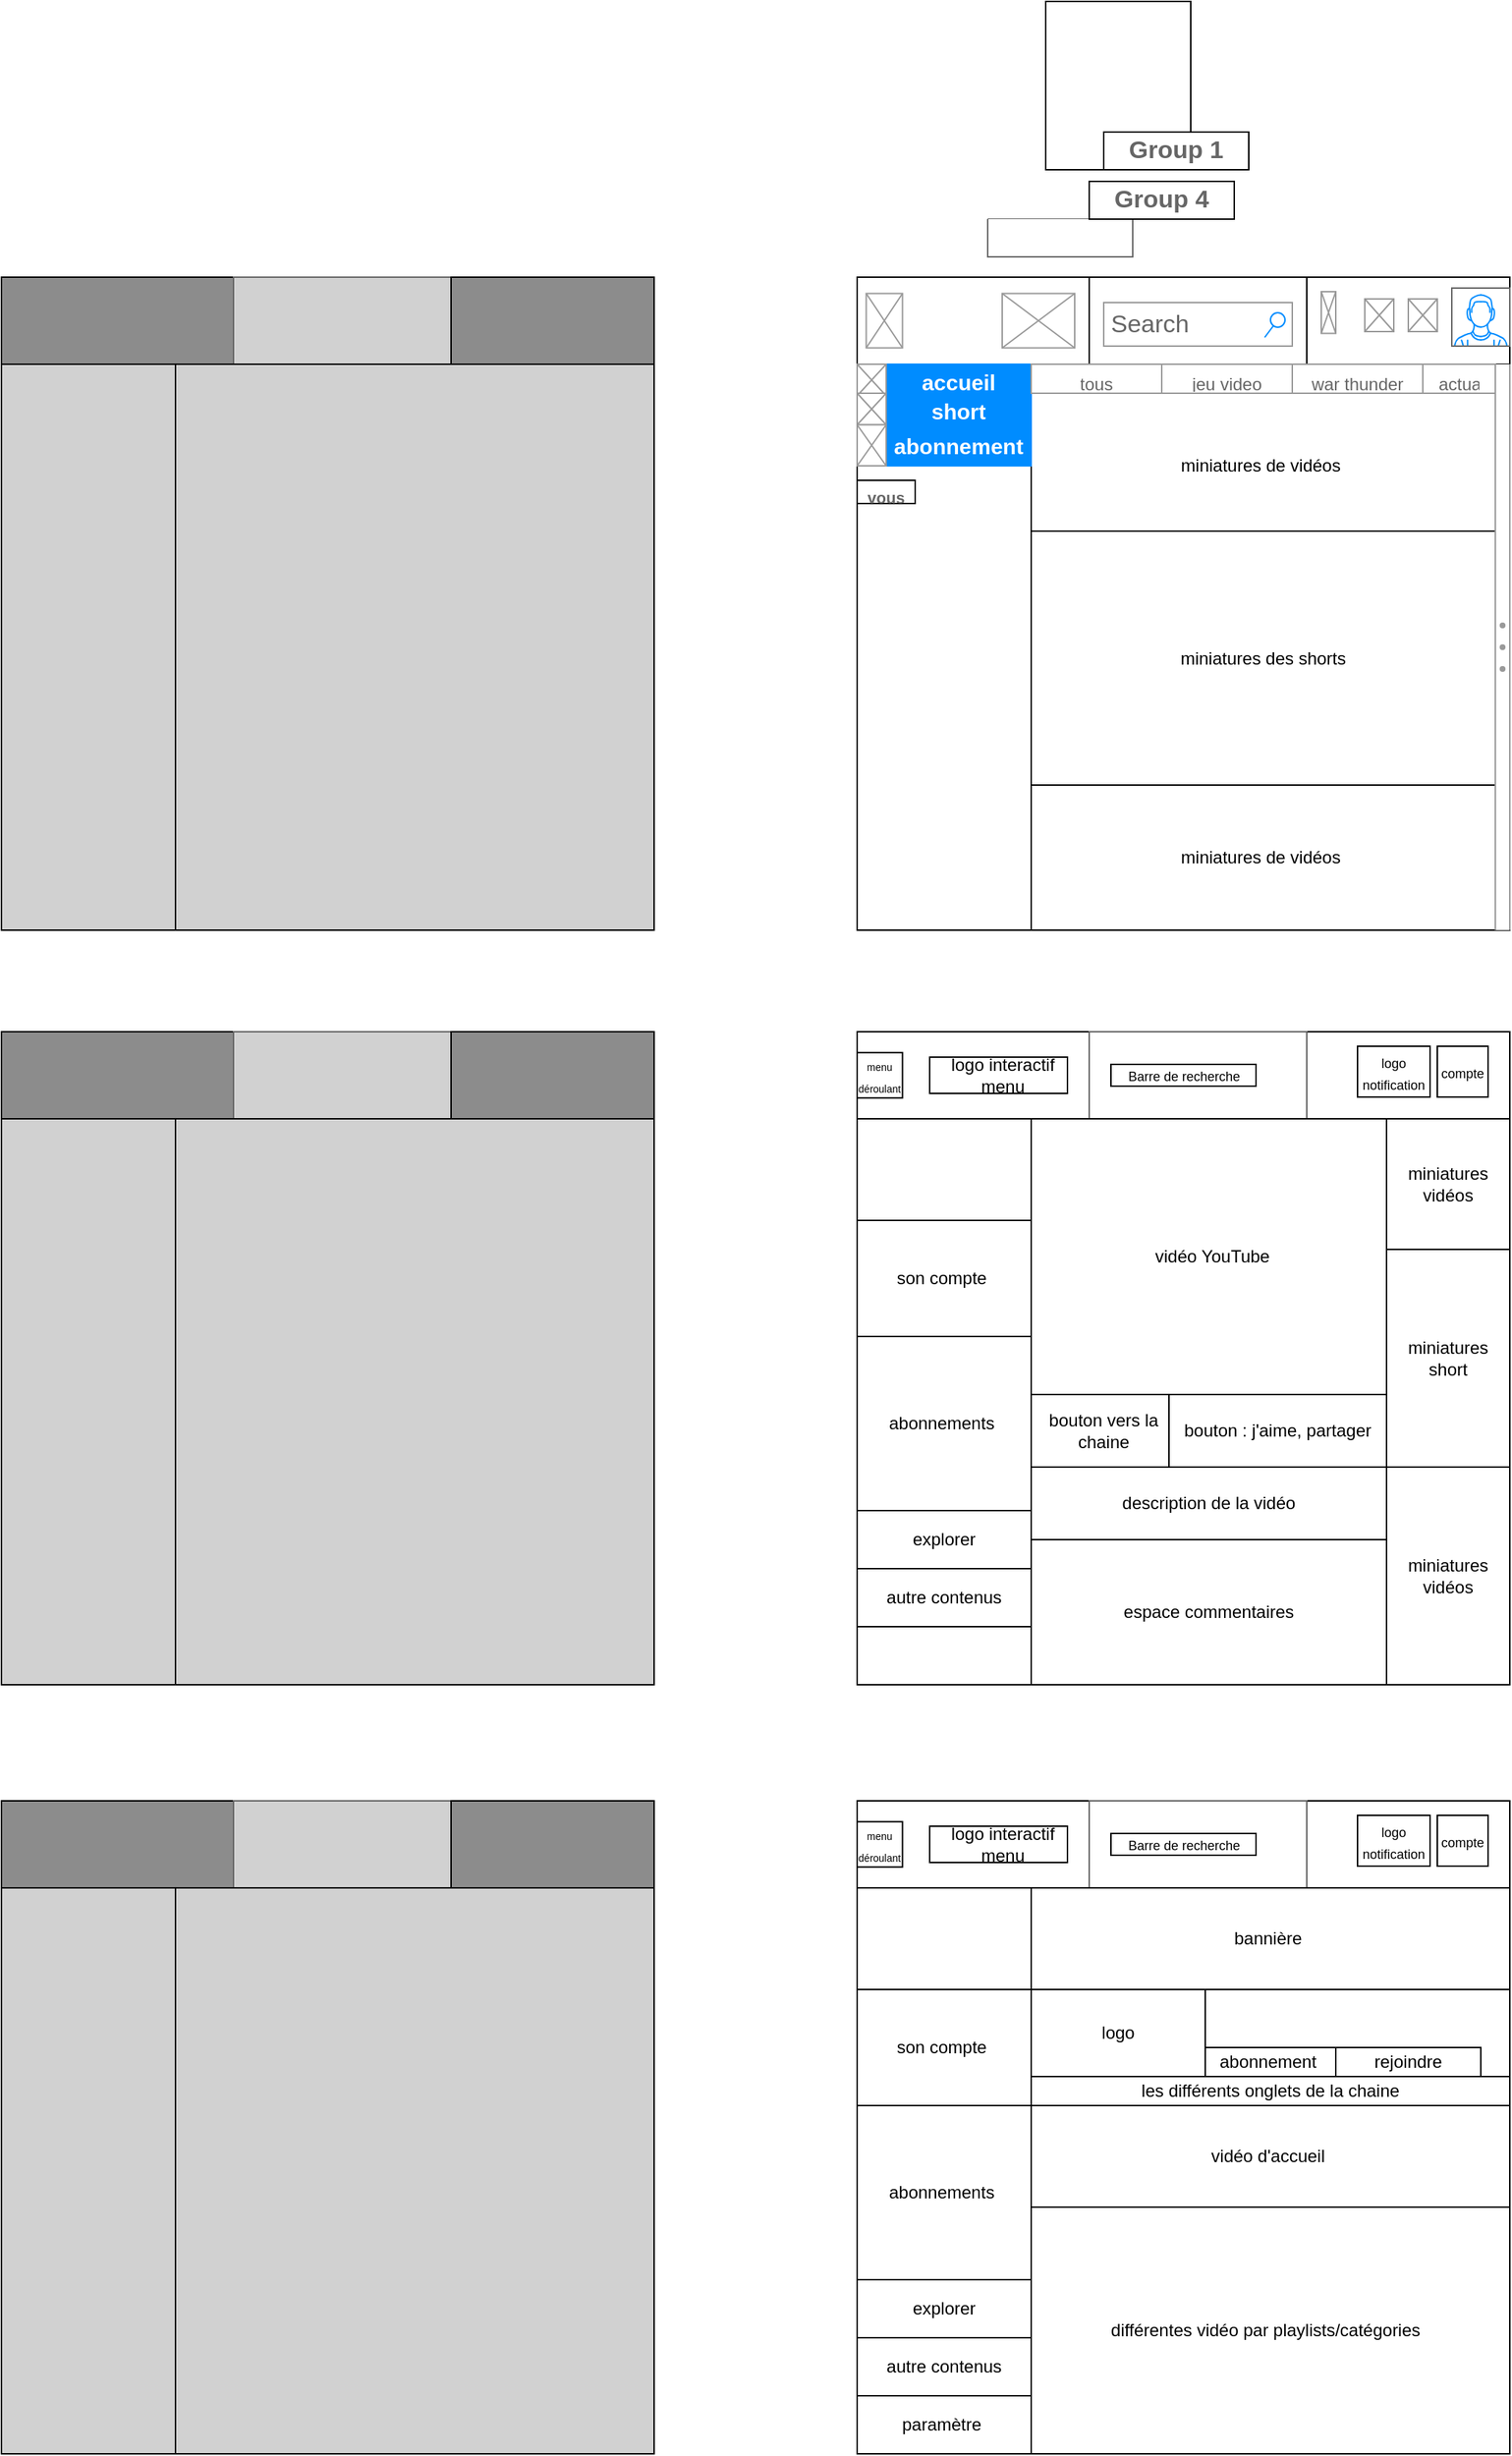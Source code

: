 <mxfile version="24.7.14">
  <diagram name="Page-1" id="2QMQMIxGHD4lNl_RSzvD">
    <mxGraphModel dx="1053" dy="1467" grid="1" gridSize="10" guides="1" tooltips="1" connect="1" arrows="1" fold="1" page="1" pageScale="1" pageWidth="827" pageHeight="1169" math="0" shadow="0">
      <root>
        <mxCell id="0" />
        <mxCell id="1" parent="0" />
        <mxCell id="LP4Zm8nX6KeP2Kf99gxL-1" value="" style="whiteSpace=wrap;html=1;aspect=fixed;" parent="1" vertex="1">
          <mxGeometry x="-800" y="30" width="450" height="450" as="geometry" />
        </mxCell>
        <mxCell id="LP4Zm8nX6KeP2Kf99gxL-2" value="" style="rounded=0;whiteSpace=wrap;html=1;gradientColor=none;fillColor=#D1D1D1;" parent="1" vertex="1">
          <mxGeometry x="-800" y="90" width="120" height="390" as="geometry" />
        </mxCell>
        <mxCell id="LP4Zm8nX6KeP2Kf99gxL-5" value="" style="rounded=0;whiteSpace=wrap;html=1;fillColor=#8C8C8C;" parent="1" vertex="1">
          <mxGeometry x="-800" y="30" width="160" height="60" as="geometry" />
        </mxCell>
        <mxCell id="LP4Zm8nX6KeP2Kf99gxL-6" value="" style="rounded=0;whiteSpace=wrap;html=1;fillColor=#D1D1D1;fontColor=#333333;strokeColor=#666666;" parent="1" vertex="1">
          <mxGeometry x="-640" y="30" width="150" height="60" as="geometry" />
        </mxCell>
        <mxCell id="LP4Zm8nX6KeP2Kf99gxL-7" value="" style="rounded=0;whiteSpace=wrap;html=1;fillColor=#8C8C8C;" parent="1" vertex="1">
          <mxGeometry x="-490" y="30" width="140" height="60" as="geometry" />
        </mxCell>
        <mxCell id="LP4Zm8nX6KeP2Kf99gxL-11" value="" style="rounded=0;whiteSpace=wrap;html=1;rotation=90;fillColor=#D1D1D1;" parent="1" vertex="1">
          <mxGeometry x="-710" y="120" width="390" height="330" as="geometry" />
        </mxCell>
        <mxCell id="LP4Zm8nX6KeP2Kf99gxL-12" value="" style="whiteSpace=wrap;html=1;aspect=fixed;" parent="1" vertex="1">
          <mxGeometry x="-210" y="30" width="450" height="450" as="geometry" />
        </mxCell>
        <mxCell id="LP4Zm8nX6KeP2Kf99gxL-14" value="" style="rounded=0;whiteSpace=wrap;html=1;" parent="1" vertex="1">
          <mxGeometry x="-210" y="90" width="120" height="390" as="geometry" />
        </mxCell>
        <mxCell id="LP4Zm8nX6KeP2Kf99gxL-15" value="" style="rounded=0;whiteSpace=wrap;html=1;fillColor=#FFFFFF;" parent="1" vertex="1">
          <mxGeometry x="-210" y="30" width="160" height="60" as="geometry" />
        </mxCell>
        <mxCell id="LP4Zm8nX6KeP2Kf99gxL-16" value="" style="rounded=0;whiteSpace=wrap;html=1;fillColor=#FFFFFF;" parent="1" vertex="1">
          <mxGeometry x="100" y="30" width="140" height="60" as="geometry" />
        </mxCell>
        <mxCell id="LP4Zm8nX6KeP2Kf99gxL-38" value="catégorie de vidéos&amp;nbsp;" style="rounded=0;whiteSpace=wrap;html=1;" parent="1" vertex="1">
          <mxGeometry x="-90" y="90" width="320" height="20" as="geometry" />
        </mxCell>
        <mxCell id="LP4Zm8nX6KeP2Kf99gxL-41" value="miniatures de vidéos&amp;nbsp;" style="rounded=0;whiteSpace=wrap;html=1;" parent="1" vertex="1">
          <mxGeometry x="-90" y="110" width="320" height="100" as="geometry" />
        </mxCell>
        <mxCell id="LP4Zm8nX6KeP2Kf99gxL-42" value="miniatures des shorts" style="rounded=0;whiteSpace=wrap;html=1;" parent="1" vertex="1">
          <mxGeometry x="-90" y="205" width="320" height="175" as="geometry" />
        </mxCell>
        <mxCell id="LP4Zm8nX6KeP2Kf99gxL-43" value="miniatures de vidéos&amp;nbsp;" style="rounded=0;whiteSpace=wrap;html=1;" parent="1" vertex="1">
          <mxGeometry x="-90" y="380" width="320" height="100" as="geometry" />
        </mxCell>
        <mxCell id="LP4Zm8nX6KeP2Kf99gxL-44" value="" style="whiteSpace=wrap;html=1;aspect=fixed;" parent="1" vertex="1">
          <mxGeometry x="-800" y="550" width="450" height="450" as="geometry" />
        </mxCell>
        <mxCell id="LP4Zm8nX6KeP2Kf99gxL-45" value="" style="rounded=0;whiteSpace=wrap;html=1;gradientColor=none;fillColor=#D1D1D1;" parent="1" vertex="1">
          <mxGeometry x="-800" y="610" width="120" height="390" as="geometry" />
        </mxCell>
        <mxCell id="LP4Zm8nX6KeP2Kf99gxL-46" value="" style="rounded=0;whiteSpace=wrap;html=1;fillColor=#8C8C8C;" parent="1" vertex="1">
          <mxGeometry x="-800" y="550" width="160" height="60" as="geometry" />
        </mxCell>
        <mxCell id="LP4Zm8nX6KeP2Kf99gxL-47" value="" style="rounded=0;whiteSpace=wrap;html=1;fillColor=#D1D1D1;fontColor=#333333;strokeColor=#666666;" parent="1" vertex="1">
          <mxGeometry x="-640" y="550" width="150" height="60" as="geometry" />
        </mxCell>
        <mxCell id="LP4Zm8nX6KeP2Kf99gxL-48" value="" style="rounded=0;whiteSpace=wrap;html=1;fillColor=#8C8C8C;" parent="1" vertex="1">
          <mxGeometry x="-490" y="550" width="140" height="60" as="geometry" />
        </mxCell>
        <mxCell id="LP4Zm8nX6KeP2Kf99gxL-50" value="" style="rounded=0;whiteSpace=wrap;html=1;rotation=90;fillColor=#D1D1D1;" parent="1" vertex="1">
          <mxGeometry x="-710" y="640" width="390" height="330" as="geometry" />
        </mxCell>
        <mxCell id="LP4Zm8nX6KeP2Kf99gxL-72" value="" style="whiteSpace=wrap;html=1;aspect=fixed;" parent="1" vertex="1">
          <mxGeometry x="-210" y="550" width="450" height="450" as="geometry" />
        </mxCell>
        <mxCell id="LP4Zm8nX6KeP2Kf99gxL-73" value="" style="rounded=0;whiteSpace=wrap;html=1;" parent="1" vertex="1">
          <mxGeometry x="-210" y="610" width="120" height="390" as="geometry" />
        </mxCell>
        <mxCell id="LP4Zm8nX6KeP2Kf99gxL-74" value="" style="rounded=0;whiteSpace=wrap;html=1;fillColor=#FFFFFF;" parent="1" vertex="1">
          <mxGeometry x="-210" y="550" width="160" height="60" as="geometry" />
        </mxCell>
        <mxCell id="LP4Zm8nX6KeP2Kf99gxL-75" value="" style="rounded=0;whiteSpace=wrap;html=1;fillColor=#FFFFFF;" parent="1" vertex="1">
          <mxGeometry x="100" y="550" width="140" height="60" as="geometry" />
        </mxCell>
        <mxCell id="LP4Zm8nX6KeP2Kf99gxL-76" value="" style="rounded=0;whiteSpace=wrap;html=1;fillColor=#FFFFFF;fontColor=#333333;strokeColor=#666666;" parent="1" vertex="1">
          <mxGeometry x="-50" y="550" width="150" height="60" as="geometry" />
        </mxCell>
        <mxCell id="LP4Zm8nX6KeP2Kf99gxL-77" value="" style="verticalLabelPosition=bottom;verticalAlign=top;html=1;shape=mxgraph.basic.rect;fillColor2=none;strokeWidth=1;size=20;indent=5;fontStyle=1" parent="1" vertex="1">
          <mxGeometry x="-35" y="572.5" width="100" height="15" as="geometry" />
        </mxCell>
        <mxCell id="LP4Zm8nX6KeP2Kf99gxL-78" value="&lt;font style=&quot;font-size: 9px;&quot;&gt;Barre de recherche&lt;/font&gt;" style="text;html=1;align=center;verticalAlign=middle;resizable=0;points=[];autosize=1;strokeColor=none;fillColor=none;" parent="1" vertex="1">
          <mxGeometry x="-35" y="565" width="100" height="30" as="geometry" />
        </mxCell>
        <mxCell id="LP4Zm8nX6KeP2Kf99gxL-79" value="" style="verticalLabelPosition=bottom;verticalAlign=top;html=1;shape=mxgraph.basic.rect;fillColor2=none;strokeWidth=1;size=9.3;indent=5;" parent="1" vertex="1">
          <mxGeometry x="-160" y="567.5" width="95" height="25" as="geometry" />
        </mxCell>
        <mxCell id="LP4Zm8nX6KeP2Kf99gxL-80" value="logo interactif&lt;div&gt;menu&lt;/div&gt;" style="text;html=1;align=center;verticalAlign=middle;resizable=0;points=[];autosize=1;strokeColor=none;fillColor=none;" parent="1" vertex="1">
          <mxGeometry x="-155" y="560" width="90" height="40" as="geometry" />
        </mxCell>
        <mxCell id="LP4Zm8nX6KeP2Kf99gxL-81" value="&lt;font style=&quot;font-size: 9px;&quot;&gt;logo notification&lt;/font&gt;" style="rounded=0;whiteSpace=wrap;html=1;" parent="1" vertex="1">
          <mxGeometry x="135" y="560" width="50" height="35" as="geometry" />
        </mxCell>
        <mxCell id="LP4Zm8nX6KeP2Kf99gxL-82" value="&lt;font style=&quot;font-size: 9px;&quot;&gt;compte&lt;/font&gt;" style="whiteSpace=wrap;html=1;aspect=fixed;" parent="1" vertex="1">
          <mxGeometry x="190" y="560" width="35" height="35" as="geometry" />
        </mxCell>
        <mxCell id="LP4Zm8nX6KeP2Kf99gxL-83" value="&lt;font style=&quot;font-size: 7px;&quot;&gt;menu déroulant&lt;/font&gt;" style="whiteSpace=wrap;html=1;aspect=fixed;" parent="1" vertex="1">
          <mxGeometry x="-210" y="564.38" width="31.25" height="31.25" as="geometry" />
        </mxCell>
        <mxCell id="LP4Zm8nX6KeP2Kf99gxL-84" value="son compte&amp;nbsp;" style="rounded=0;whiteSpace=wrap;html=1;" parent="1" vertex="1">
          <mxGeometry x="-210" y="680" width="120" height="80" as="geometry" />
        </mxCell>
        <mxCell id="LP4Zm8nX6KeP2Kf99gxL-85" value="abonnements&amp;nbsp;" style="whiteSpace=wrap;html=1;aspect=fixed;" parent="1" vertex="1">
          <mxGeometry x="-210" y="760" width="120" height="120" as="geometry" />
        </mxCell>
        <mxCell id="LP4Zm8nX6KeP2Kf99gxL-86" value="explorer" style="rounded=0;whiteSpace=wrap;html=1;" parent="1" vertex="1">
          <mxGeometry x="-210" y="880" width="120" height="40" as="geometry" />
        </mxCell>
        <mxCell id="LP4Zm8nX6KeP2Kf99gxL-87" value="autre contenus" style="rounded=0;whiteSpace=wrap;html=1;" parent="1" vertex="1">
          <mxGeometry x="-210" y="920" width="120" height="40" as="geometry" />
        </mxCell>
        <mxCell id="LP4Zm8nX6KeP2Kf99gxL-89" value="vidéo YouTube" style="rounded=0;whiteSpace=wrap;html=1;" parent="1" vertex="1">
          <mxGeometry x="-90" y="610" width="250" height="190" as="geometry" />
        </mxCell>
        <mxCell id="LP4Zm8nX6KeP2Kf99gxL-90" value="miniatures&lt;div&gt;short&lt;/div&gt;" style="rounded=0;whiteSpace=wrap;html=1;" parent="1" vertex="1">
          <mxGeometry x="155" y="700" width="85" height="150" as="geometry" />
        </mxCell>
        <mxCell id="LP4Zm8nX6KeP2Kf99gxL-91" value="miniatures&lt;div&gt;vidéos&lt;/div&gt;" style="rounded=0;whiteSpace=wrap;html=1;" parent="1" vertex="1">
          <mxGeometry x="155" y="850" width="85" height="150" as="geometry" />
        </mxCell>
        <mxCell id="LP4Zm8nX6KeP2Kf99gxL-93" value="espace commentaires" style="rounded=0;whiteSpace=wrap;html=1;" parent="1" vertex="1">
          <mxGeometry x="-90" y="900" width="245" height="100" as="geometry" />
        </mxCell>
        <mxCell id="LP4Zm8nX6KeP2Kf99gxL-94" value="description de la vidéo" style="rounded=0;whiteSpace=wrap;html=1;" parent="1" vertex="1">
          <mxGeometry x="-90" y="850" width="245" height="50" as="geometry" />
        </mxCell>
        <mxCell id="LP4Zm8nX6KeP2Kf99gxL-95" value="miniatures&lt;div&gt;vidéos&lt;/div&gt;" style="rounded=0;whiteSpace=wrap;html=1;" parent="1" vertex="1">
          <mxGeometry x="155" y="610" width="85" height="90" as="geometry" />
        </mxCell>
        <mxCell id="LP4Zm8nX6KeP2Kf99gxL-96" value="bouton vers la chaine" style="rounded=0;whiteSpace=wrap;html=1;" parent="1" vertex="1">
          <mxGeometry x="-90" y="800" width="100" height="50" as="geometry" />
        </mxCell>
        <mxCell id="LP4Zm8nX6KeP2Kf99gxL-97" value="bouton : j&#39;aime, partager" style="rounded=0;whiteSpace=wrap;html=1;" parent="1" vertex="1">
          <mxGeometry x="5" y="800" width="150" height="50" as="geometry" />
        </mxCell>
        <mxCell id="LP4Zm8nX6KeP2Kf99gxL-100" value="" style="whiteSpace=wrap;html=1;aspect=fixed;" parent="1" vertex="1">
          <mxGeometry x="-800" y="1080" width="450" height="450" as="geometry" />
        </mxCell>
        <mxCell id="LP4Zm8nX6KeP2Kf99gxL-101" value="" style="rounded=0;whiteSpace=wrap;html=1;gradientColor=none;fillColor=#D1D1D1;" parent="1" vertex="1">
          <mxGeometry x="-800" y="1140" width="120" height="390" as="geometry" />
        </mxCell>
        <mxCell id="LP4Zm8nX6KeP2Kf99gxL-102" value="" style="rounded=0;whiteSpace=wrap;html=1;fillColor=#8C8C8C;" parent="1" vertex="1">
          <mxGeometry x="-800" y="1080" width="160" height="60" as="geometry" />
        </mxCell>
        <mxCell id="LP4Zm8nX6KeP2Kf99gxL-103" value="" style="rounded=0;whiteSpace=wrap;html=1;fillColor=#D1D1D1;fontColor=#333333;strokeColor=#666666;" parent="1" vertex="1">
          <mxGeometry x="-640" y="1080" width="150" height="60" as="geometry" />
        </mxCell>
        <mxCell id="LP4Zm8nX6KeP2Kf99gxL-104" value="" style="rounded=0;whiteSpace=wrap;html=1;fillColor=#8C8C8C;" parent="1" vertex="1">
          <mxGeometry x="-490" y="1080" width="140" height="60" as="geometry" />
        </mxCell>
        <mxCell id="LP4Zm8nX6KeP2Kf99gxL-105" value="" style="rounded=0;whiteSpace=wrap;html=1;rotation=90;fillColor=#D1D1D1;" parent="1" vertex="1">
          <mxGeometry x="-710" y="1170" width="390" height="330" as="geometry" />
        </mxCell>
        <mxCell id="LP4Zm8nX6KeP2Kf99gxL-106" value="" style="whiteSpace=wrap;html=1;aspect=fixed;" parent="1" vertex="1">
          <mxGeometry x="-210" y="1080" width="450" height="450" as="geometry" />
        </mxCell>
        <mxCell id="LP4Zm8nX6KeP2Kf99gxL-107" value="" style="rounded=0;whiteSpace=wrap;html=1;" parent="1" vertex="1">
          <mxGeometry x="-210" y="1140" width="120" height="390" as="geometry" />
        </mxCell>
        <mxCell id="LP4Zm8nX6KeP2Kf99gxL-108" value="" style="rounded=0;whiteSpace=wrap;html=1;fillColor=#FFFFFF;" parent="1" vertex="1">
          <mxGeometry x="-210" y="1080" width="160" height="60" as="geometry" />
        </mxCell>
        <mxCell id="LP4Zm8nX6KeP2Kf99gxL-109" value="" style="rounded=0;whiteSpace=wrap;html=1;fillColor=#FFFFFF;" parent="1" vertex="1">
          <mxGeometry x="100" y="1080" width="140" height="60" as="geometry" />
        </mxCell>
        <mxCell id="LP4Zm8nX6KeP2Kf99gxL-110" value="" style="rounded=0;whiteSpace=wrap;html=1;fillColor=#FFFFFF;fontColor=#333333;strokeColor=#666666;" parent="1" vertex="1">
          <mxGeometry x="-50" y="1080" width="150" height="60" as="geometry" />
        </mxCell>
        <mxCell id="LP4Zm8nX6KeP2Kf99gxL-111" value="" style="verticalLabelPosition=bottom;verticalAlign=top;html=1;shape=mxgraph.basic.rect;fillColor2=none;strokeWidth=1;size=20;indent=5;fontStyle=1" parent="1" vertex="1">
          <mxGeometry x="-35" y="1102.5" width="100" height="15" as="geometry" />
        </mxCell>
        <mxCell id="LP4Zm8nX6KeP2Kf99gxL-112" value="&lt;font style=&quot;font-size: 9px;&quot;&gt;Barre de recherche&lt;/font&gt;" style="text;html=1;align=center;verticalAlign=middle;resizable=0;points=[];autosize=1;strokeColor=none;fillColor=none;" parent="1" vertex="1">
          <mxGeometry x="-35" y="1095" width="100" height="30" as="geometry" />
        </mxCell>
        <mxCell id="LP4Zm8nX6KeP2Kf99gxL-113" value="" style="verticalLabelPosition=bottom;verticalAlign=top;html=1;shape=mxgraph.basic.rect;fillColor2=none;strokeWidth=1;size=9.3;indent=5;" parent="1" vertex="1">
          <mxGeometry x="-160" y="1097.5" width="95" height="25" as="geometry" />
        </mxCell>
        <mxCell id="LP4Zm8nX6KeP2Kf99gxL-114" value="logo interactif&lt;div&gt;menu&lt;/div&gt;" style="text;html=1;align=center;verticalAlign=middle;resizable=0;points=[];autosize=1;strokeColor=none;fillColor=none;" parent="1" vertex="1">
          <mxGeometry x="-155" y="1090" width="90" height="40" as="geometry" />
        </mxCell>
        <mxCell id="LP4Zm8nX6KeP2Kf99gxL-115" value="&lt;font style=&quot;font-size: 9px;&quot;&gt;logo notification&lt;/font&gt;" style="rounded=0;whiteSpace=wrap;html=1;" parent="1" vertex="1">
          <mxGeometry x="135" y="1090" width="50" height="35" as="geometry" />
        </mxCell>
        <mxCell id="LP4Zm8nX6KeP2Kf99gxL-116" value="&lt;font style=&quot;font-size: 9px;&quot;&gt;compte&lt;/font&gt;" style="whiteSpace=wrap;html=1;aspect=fixed;" parent="1" vertex="1">
          <mxGeometry x="190" y="1090" width="35" height="35" as="geometry" />
        </mxCell>
        <mxCell id="LP4Zm8nX6KeP2Kf99gxL-117" value="&lt;font style=&quot;font-size: 7px;&quot;&gt;menu déroulant&lt;/font&gt;" style="whiteSpace=wrap;html=1;aspect=fixed;" parent="1" vertex="1">
          <mxGeometry x="-210" y="1094.38" width="31.25" height="31.25" as="geometry" />
        </mxCell>
        <mxCell id="LP4Zm8nX6KeP2Kf99gxL-118" value="son compte&amp;nbsp;" style="rounded=0;whiteSpace=wrap;html=1;" parent="1" vertex="1">
          <mxGeometry x="-210" y="1210" width="120" height="80" as="geometry" />
        </mxCell>
        <mxCell id="LP4Zm8nX6KeP2Kf99gxL-119" value="abonnements&amp;nbsp;" style="whiteSpace=wrap;html=1;aspect=fixed;" parent="1" vertex="1">
          <mxGeometry x="-210" y="1290" width="120" height="120" as="geometry" />
        </mxCell>
        <mxCell id="LP4Zm8nX6KeP2Kf99gxL-120" value="explorer" style="rounded=0;whiteSpace=wrap;html=1;" parent="1" vertex="1">
          <mxGeometry x="-210" y="1410" width="120" height="40" as="geometry" />
        </mxCell>
        <mxCell id="LP4Zm8nX6KeP2Kf99gxL-121" value="autre contenus" style="rounded=0;whiteSpace=wrap;html=1;" parent="1" vertex="1">
          <mxGeometry x="-210" y="1450" width="120" height="40" as="geometry" />
        </mxCell>
        <mxCell id="LP4Zm8nX6KeP2Kf99gxL-126" value="paramètre&amp;nbsp;" style="rounded=0;whiteSpace=wrap;html=1;" parent="1" vertex="1">
          <mxGeometry x="-210" y="1490" width="120" height="40" as="geometry" />
        </mxCell>
        <mxCell id="LP4Zm8nX6KeP2Kf99gxL-127" value="bannière&amp;nbsp;" style="rounded=0;whiteSpace=wrap;html=1;" parent="1" vertex="1">
          <mxGeometry x="-90" y="1140" width="330" height="70" as="geometry" />
        </mxCell>
        <mxCell id="LP4Zm8nX6KeP2Kf99gxL-129" value="les différents onglets de la chaine" style="rounded=0;whiteSpace=wrap;html=1;" parent="1" vertex="1">
          <mxGeometry x="-90" y="1270" width="330" height="20" as="geometry" />
        </mxCell>
        <mxCell id="LP4Zm8nX6KeP2Kf99gxL-130" value="logo" style="rounded=0;whiteSpace=wrap;html=1;" parent="1" vertex="1">
          <mxGeometry x="-90" y="1210" width="120" height="60" as="geometry" />
        </mxCell>
        <mxCell id="LP4Zm8nX6KeP2Kf99gxL-131" value="abonnement&amp;nbsp;" style="rounded=0;whiteSpace=wrap;html=1;" parent="1" vertex="1">
          <mxGeometry x="30" y="1250" width="90" height="20" as="geometry" />
        </mxCell>
        <mxCell id="LP4Zm8nX6KeP2Kf99gxL-132" value="rejoindre" style="rounded=0;whiteSpace=wrap;html=1;" parent="1" vertex="1">
          <mxGeometry x="120" y="1250" width="100" height="20" as="geometry" />
        </mxCell>
        <mxCell id="LP4Zm8nX6KeP2Kf99gxL-133" value="vidéo d&#39;accueil&amp;nbsp;" style="rounded=0;whiteSpace=wrap;html=1;" parent="1" vertex="1">
          <mxGeometry x="-90" y="1290" width="330" height="70" as="geometry" />
        </mxCell>
        <mxCell id="LP4Zm8nX6KeP2Kf99gxL-134" value="différentes vidéo par playlists/catégories&amp;nbsp;&amp;nbsp;" style="rounded=0;whiteSpace=wrap;html=1;" parent="1" vertex="1">
          <mxGeometry x="-90" y="1360" width="330" height="170" as="geometry" />
        </mxCell>
        <mxCell id="bbS5zY25WBhdVsbewWJz-2" value="" style="verticalLabelPosition=bottom;shadow=0;dashed=0;align=center;html=1;verticalAlign=top;strokeWidth=1;shape=mxgraph.mockup.containers.userMale;strokeColor=#666666;strokeColor2=#008cff;" vertex="1" parent="1">
          <mxGeometry x="200" y="37.5" width="40" height="40" as="geometry" />
        </mxCell>
        <mxCell id="bbS5zY25WBhdVsbewWJz-3" value="" style="verticalLabelPosition=bottom;shadow=0;dashed=0;align=center;html=1;verticalAlign=top;strokeWidth=1;shape=mxgraph.mockup.graphics.simpleIcon;strokeColor=#999999;" vertex="1" parent="1">
          <mxGeometry x="170" y="45" width="20" height="22.5" as="geometry" />
        </mxCell>
        <mxCell id="bbS5zY25WBhdVsbewWJz-4" value="" style="verticalLabelPosition=bottom;shadow=0;dashed=0;align=center;html=1;verticalAlign=top;strokeWidth=1;shape=mxgraph.mockup.graphics.simpleIcon;strokeColor=#999999;" vertex="1" parent="1">
          <mxGeometry x="140" y="45" width="20" height="22.5" as="geometry" />
        </mxCell>
        <mxCell id="bbS5zY25WBhdVsbewWJz-5" value="" style="verticalLabelPosition=bottom;shadow=0;dashed=0;align=center;html=1;verticalAlign=top;strokeWidth=1;shape=mxgraph.mockup.graphics.simpleIcon;strokeColor=#999999;" vertex="1" parent="1">
          <mxGeometry x="110" y="40" width="10" height="28.75" as="geometry" />
        </mxCell>
        <mxCell id="bbS5zY25WBhdVsbewWJz-6" value="" style="verticalLabelPosition=bottom;shadow=0;dashed=0;align=center;html=1;verticalAlign=top;strokeWidth=1;shape=mxgraph.mockup.forms.splitter;strokeColor=#999999;direction=north;" vertex="1" parent="1">
          <mxGeometry x="230" y="90" width="10" height="390" as="geometry" />
        </mxCell>
        <mxCell id="bbS5zY25WBhdVsbewWJz-9" value="Search" style="strokeWidth=1;shadow=0;dashed=0;align=center;html=1;shape=mxgraph.mockup.forms.searchBox;strokeColor=#999999;mainText=;strokeColor2=#008cff;fontColor=#666666;fontSize=17;align=left;spacingLeft=3;whiteSpace=wrap;" vertex="1" parent="1">
          <mxGeometry x="-40" y="47.5" width="130" height="30" as="geometry" />
        </mxCell>
        <mxCell id="bbS5zY25WBhdVsbewWJz-10" value="" style="verticalLabelPosition=bottom;shadow=0;dashed=0;align=center;html=1;verticalAlign=top;strokeWidth=1;shape=mxgraph.mockup.graphics.simpleIcon;strokeColor=#999999;" vertex="1" parent="1">
          <mxGeometry x="-110" y="41.25" width="50" height="37.5" as="geometry" />
        </mxCell>
        <mxCell id="bbS5zY25WBhdVsbewWJz-11" value="" style="verticalLabelPosition=bottom;shadow=0;dashed=0;align=center;html=1;verticalAlign=top;strokeWidth=1;shape=mxgraph.mockup.graphics.simpleIcon;strokeColor=#999999;" vertex="1" parent="1">
          <mxGeometry x="-203.75" y="41.25" width="25" height="37.5" as="geometry" />
        </mxCell>
        <mxCell id="bbS5zY25WBhdVsbewWJz-12" value="" style="swimlane;strokeColor=#666666;swimlaneFillColor=#FFFFFF;fillColor=#ffffff;fontColor=#008CFF;fontStyle=0;childLayout=stackLayout;horizontal=1;startSize=0;horizontalStack=0;resizeParent=1;resizeParentMax=0;resizeLast=0;collapsible=0;marginBottom=0;whiteSpace=wrap;html=1;fontSize=17;" vertex="1" parent="1">
          <mxGeometry x="-120" y="-10" width="100" height="26" as="geometry" />
        </mxCell>
        <mxCell id="bbS5zY25WBhdVsbewWJz-15" value="&lt;font style=&quot;vertical-align: inherit;&quot;&gt;&lt;font style=&quot;vertical-align: inherit;&quot;&gt;&lt;font style=&quot;vertical-align: inherit;&quot;&gt;&lt;font style=&quot;vertical-align: inherit; font-size: 15px;&quot;&gt;accueil&lt;/font&gt;&lt;/font&gt;&lt;/font&gt;&lt;/font&gt;" style="text;spacing=0;strokeColor=#008CFF;align=center;verticalAlign=middle;overflow=hidden;points=[[0,0.5],[1,0.5]];portConstraint=eastwest;rotatable=0;whiteSpace=wrap;html=1;rSize=5;fillColor=#008CFF;fontStyle=1;fontColor=#ffffff;fontSize=17;" vertex="1" parent="1">
          <mxGeometry x="-190" y="90" width="100" height="26" as="geometry" />
        </mxCell>
        <mxCell id="bbS5zY25WBhdVsbewWJz-16" value="" style="text;spacing=0;strokeColor=inherit;align=center;verticalAlign=middle;overflow=hidden;points=[[0,0.5],[1,0.5]];portConstraint=eastwest;rotatable=0;whiteSpace=wrap;html=1;fillColor=inherit;fontStyle=1;fontColor=#666666;fontSize=17;" vertex="1" parent="1">
          <mxGeometry x="-80" y="-160" width="100" height="116" as="geometry" />
        </mxCell>
        <mxCell id="bbS5zY25WBhdVsbewWJz-18" value="&lt;font style=&quot;vertical-align: inherit;&quot;&gt;&lt;font style=&quot;vertical-align: inherit; font-size: 15px;&quot;&gt;short&lt;/font&gt;&lt;/font&gt;" style="text;spacing=0;strokeColor=#008CFF;align=center;verticalAlign=middle;overflow=hidden;points=[[0,0.5],[1,0.5]];portConstraint=eastwest;rotatable=0;whiteSpace=wrap;html=1;rSize=5;fillColor=#008CFF;fontStyle=1;fontColor=#ffffff;fontSize=17;" vertex="1" parent="1">
          <mxGeometry x="-190" y="110" width="100" height="26" as="geometry" />
        </mxCell>
        <mxCell id="bbS5zY25WBhdVsbewWJz-19" value="&lt;font style=&quot;vertical-align: inherit; font-size: 15px;&quot;&gt;&lt;font style=&quot;vertical-align: inherit; font-size: 15px;&quot;&gt;&lt;font style=&quot;vertical-align: inherit; font-size: 15px;&quot;&gt;&lt;font style=&quot;vertical-align: inherit; font-size: 15px;&quot;&gt;abonnement&lt;/font&gt;&lt;/font&gt;&lt;/font&gt;&lt;/font&gt;" style="text;spacing=0;strokeColor=#008CFF;align=center;verticalAlign=middle;overflow=hidden;points=[[0,0.5],[1,0.5]];portConstraint=eastwest;rotatable=0;whiteSpace=wrap;html=1;rSize=5;fillColor=#008CFF;fontStyle=1;fontColor=#ffffff;fontSize=17;" vertex="1" parent="1">
          <mxGeometry x="-190" y="134" width="100" height="26" as="geometry" />
        </mxCell>
        <mxCell id="bbS5zY25WBhdVsbewWJz-20" value="" style="swimlane;shape=mxgraph.bootstrap.anchor;strokeColor=#999999;fillColor=#ffffff;fontColor=#666666;childLayout=stackLayout;horizontal=0;startSize=0;horizontalStack=1;resizeParent=1;resizeParentMax=0;resizeLast=0;collapsible=0;marginBottom=0;whiteSpace=wrap;html=1;" vertex="1" parent="1">
          <mxGeometry x="-90" y="90" width="320" height="20" as="geometry" />
        </mxCell>
        <mxCell id="bbS5zY25WBhdVsbewWJz-21" value="&lt;font style=&quot;font-size: 12px;&quot;&gt;tous&lt;/font&gt;" style="text;strokeColor=inherit;align=center;verticalAlign=middle;spacingLeft=10;spacingRight=10;overflow=hidden;points=[[0,0.5],[1,0.5]];portConstraint=eastwest;rotatable=0;whiteSpace=wrap;html=1;fillColor=inherit;fontColor=inherit;fontSize=17;" vertex="1" parent="bbS5zY25WBhdVsbewWJz-20">
          <mxGeometry width="90" height="20" as="geometry" />
        </mxCell>
        <mxCell id="bbS5zY25WBhdVsbewWJz-22" value="&lt;font style=&quot;font-size: 12px;&quot;&gt;jeu video&lt;/font&gt;" style="text;strokeColor=inherit;align=center;verticalAlign=middle;spacingLeft=10;spacingRight=10;overflow=hidden;points=[[0,0.5],[1,0.5]];portConstraint=eastwest;rotatable=0;whiteSpace=wrap;html=1;fillColor=inherit;fontColor=inherit;fontSize=17;" vertex="1" parent="bbS5zY25WBhdVsbewWJz-20">
          <mxGeometry x="90" width="90" height="20" as="geometry" />
        </mxCell>
        <mxCell id="bbS5zY25WBhdVsbewWJz-23" value="&lt;font style=&quot;font-size: 12px;&quot;&gt;war thunder&lt;/font&gt;" style="text;strokeColor=inherit;align=center;verticalAlign=middle;spacingLeft=10;spacingRight=10;overflow=hidden;points=[[0,0.5],[1,0.5]];portConstraint=eastwest;rotatable=0;whiteSpace=wrap;html=1;fillColor=inherit;fontColor=inherit;fontSize=17;" vertex="1" parent="bbS5zY25WBhdVsbewWJz-20">
          <mxGeometry x="180" width="90" height="20" as="geometry" />
        </mxCell>
        <mxCell id="bbS5zY25WBhdVsbewWJz-24" value="&lt;font style=&quot;font-size: 12px;&quot;&gt;actualité&lt;/font&gt;" style="text;strokeColor=inherit;align=center;verticalAlign=middle;spacingLeft=10;spacingRight=10;overflow=hidden;points=[[0,0.5],[1,0.5]];portConstraint=eastwest;rotatable=0;whiteSpace=wrap;html=1;fillColor=inherit;fontColor=inherit;fontSize=17;" vertex="1" parent="bbS5zY25WBhdVsbewWJz-20">
          <mxGeometry x="270" width="50" height="20" as="geometry" />
        </mxCell>
        <mxCell id="bbS5zY25WBhdVsbewWJz-13" value="Group 1" style="text;spacing=0;strokeColor=inherit;align=center;verticalAlign=middle;overflow=hidden;points=[[0,0.5],[1,0.5]];portConstraint=eastwest;rotatable=0;whiteSpace=wrap;html=1;fillColor=inherit;fontColor=#666666;fontStyle=1;fontSize=17;" vertex="1" parent="1">
          <mxGeometry x="-40" y="-70" width="100" height="26" as="geometry" />
        </mxCell>
        <mxCell id="bbS5zY25WBhdVsbewWJz-17" value="Group 4" style="text;spacing=0;strokeColor=inherit;align=center;verticalAlign=middle;overflow=hidden;points=[[0,0.5],[1,0.5]];portConstraint=eastwest;rotatable=0;whiteSpace=wrap;html=1;fillColor=inherit;fontStyle=1;fontColor=#666666;fontSize=17;" vertex="1" parent="1">
          <mxGeometry x="-50" y="-36" width="100" height="26" as="geometry" />
        </mxCell>
        <mxCell id="bbS5zY25WBhdVsbewWJz-14" value="&lt;font style=&quot;font-size: 11px;&quot;&gt;vous&lt;/font&gt;" style="text;spacing=0;strokeColor=inherit;align=center;verticalAlign=middle;overflow=hidden;points=[[0,0.5],[1,0.5]];portConstraint=eastwest;rotatable=0;whiteSpace=wrap;html=1;rSize=5;fillColor=inherit;fontStyle=1;fontColor=#666666;fontSize=17;" vertex="1" parent="1">
          <mxGeometry x="-210" y="170" width="40" height="16" as="geometry" />
        </mxCell>
        <mxCell id="bbS5zY25WBhdVsbewWJz-29" value="" style="verticalLabelPosition=bottom;shadow=0;dashed=0;align=center;html=1;verticalAlign=top;strokeWidth=1;shape=mxgraph.mockup.graphics.simpleIcon;strokeColor=#999999;" vertex="1" parent="1">
          <mxGeometry x="-210" y="90" width="20" height="21.75" as="geometry" />
        </mxCell>
        <mxCell id="bbS5zY25WBhdVsbewWJz-30" value="" style="verticalLabelPosition=bottom;shadow=0;dashed=0;align=center;html=1;verticalAlign=top;strokeWidth=1;shape=mxgraph.mockup.graphics.simpleIcon;strokeColor=#999999;" vertex="1" parent="1">
          <mxGeometry x="-210" y="110" width="20" height="21.75" as="geometry" />
        </mxCell>
        <mxCell id="bbS5zY25WBhdVsbewWJz-31" value="" style="verticalLabelPosition=bottom;shadow=0;dashed=0;align=center;html=1;verticalAlign=top;strokeWidth=1;shape=mxgraph.mockup.graphics.simpleIcon;strokeColor=#999999;" vertex="1" parent="1">
          <mxGeometry x="-210" y="131.75" width="20" height="28.25" as="geometry" />
        </mxCell>
      </root>
    </mxGraphModel>
  </diagram>
</mxfile>
